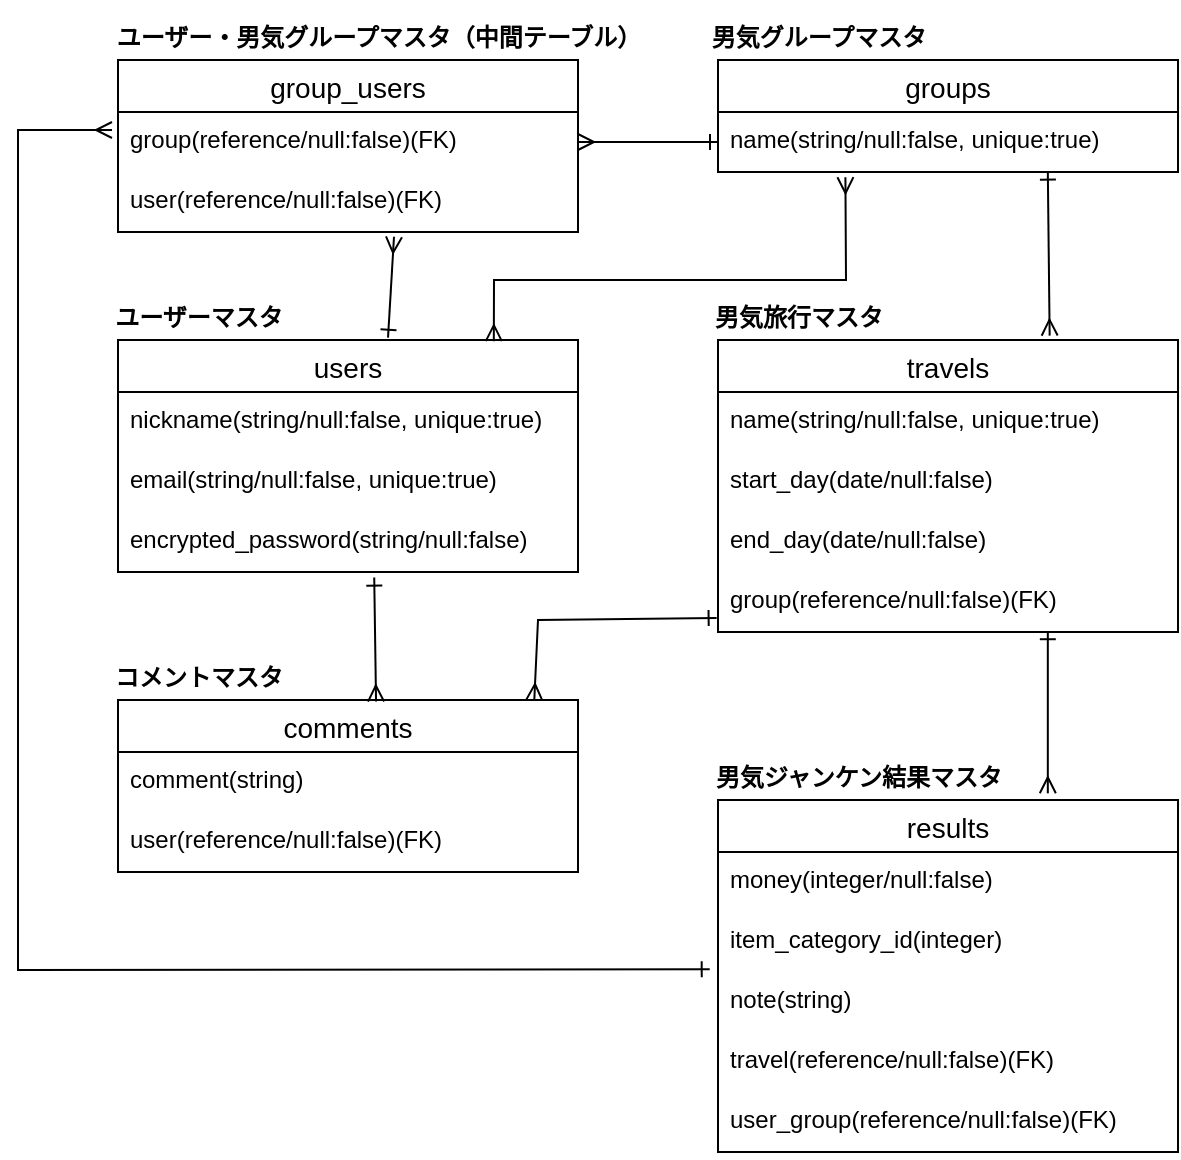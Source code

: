 <mxfile>
    <diagram id="gmgPJ9fsJCGwkUJHvNoy" name="ページ1">
        <mxGraphModel dx="734" dy="634" grid="1" gridSize="10" guides="1" tooltips="1" connect="1" arrows="1" fold="1" page="1" pageScale="1" pageWidth="850" pageHeight="1100" math="0" shadow="0">
            <root>
                <mxCell id="0"/>
                <mxCell id="1" parent="0"/>
                <mxCell id="2" value="users" style="swimlane;fontStyle=0;childLayout=stackLayout;horizontal=1;startSize=26;horizontalStack=0;resizeParent=1;resizeParentMax=0;resizeLast=0;collapsible=1;marginBottom=0;align=center;fontSize=14;" parent="1" vertex="1">
                    <mxGeometry x="180" y="430" width="230" height="116" as="geometry"/>
                </mxCell>
                <mxCell id="3" value="nickname(string/null:false, unique:true)" style="text;strokeColor=none;fillColor=none;spacingLeft=4;spacingRight=4;overflow=hidden;rotatable=0;points=[[0,0.5],[1,0.5]];portConstraint=eastwest;fontSize=12;" parent="2" vertex="1">
                    <mxGeometry y="26" width="230" height="30" as="geometry"/>
                </mxCell>
                <mxCell id="4" value="email(string/null:false, unique:true)" style="text;strokeColor=none;fillColor=none;spacingLeft=4;spacingRight=4;overflow=hidden;rotatable=0;points=[[0,0.5],[1,0.5]];portConstraint=eastwest;fontSize=12;" parent="2" vertex="1">
                    <mxGeometry y="56" width="230" height="30" as="geometry"/>
                </mxCell>
                <mxCell id="5" value="encrypted_password(string/null:false)" style="text;strokeColor=none;fillColor=none;spacingLeft=4;spacingRight=4;overflow=hidden;rotatable=0;points=[[0,0.5],[1,0.5]];portConstraint=eastwest;fontSize=12;" parent="2" vertex="1">
                    <mxGeometry y="86" width="230" height="30" as="geometry"/>
                </mxCell>
                <mxCell id="6" value="&lt;font style=&quot;font-size: 12px&quot;&gt;ユーザーマスタ&lt;/font&gt;" style="text;strokeColor=none;fillColor=none;html=1;fontSize=24;fontStyle=1;verticalAlign=middle;align=center;" parent="1" vertex="1">
                    <mxGeometry x="170" y="400" width="100" height="30" as="geometry"/>
                </mxCell>
                <mxCell id="7" value="group_users" style="swimlane;fontStyle=0;childLayout=stackLayout;horizontal=1;startSize=26;horizontalStack=0;resizeParent=1;resizeParentMax=0;resizeLast=0;collapsible=1;marginBottom=0;align=center;fontSize=14;" parent="1" vertex="1">
                    <mxGeometry x="180" y="290" width="230" height="86" as="geometry"/>
                </mxCell>
                <mxCell id="9" value="group(reference/null:false)(FK)" style="text;strokeColor=none;fillColor=none;spacingLeft=4;spacingRight=4;overflow=hidden;rotatable=0;points=[[0,0.5],[1,0.5]];portConstraint=eastwest;fontSize=12;" parent="7" vertex="1">
                    <mxGeometry y="26" width="230" height="30" as="geometry"/>
                </mxCell>
                <mxCell id="8" value="user(reference/null:false)(FK)" style="text;strokeColor=none;fillColor=none;spacingLeft=4;spacingRight=4;overflow=hidden;rotatable=0;points=[[0,0.5],[1,0.5]];portConstraint=eastwest;fontSize=12;" parent="7" vertex="1">
                    <mxGeometry y="56" width="230" height="30" as="geometry"/>
                </mxCell>
                <mxCell id="10" value="&lt;font style=&quot;font-size: 12px&quot;&gt;ユーザー・男気グループマスタ（中間テーブル）&lt;/font&gt;" style="text;strokeColor=none;fillColor=none;html=1;fontSize=24;fontStyle=1;verticalAlign=middle;align=center;" parent="1" vertex="1">
                    <mxGeometry x="260" y="260" width="100" height="30" as="geometry"/>
                </mxCell>
                <mxCell id="11" value="groups" style="swimlane;fontStyle=0;childLayout=stackLayout;horizontal=1;startSize=26;horizontalStack=0;resizeParent=1;resizeParentMax=0;resizeLast=0;collapsible=1;marginBottom=0;align=center;fontSize=14;" parent="1" vertex="1">
                    <mxGeometry x="480" y="290" width="230" height="56" as="geometry"/>
                </mxCell>
                <mxCell id="12" value="name(string/null:false, unique:true)" style="text;strokeColor=none;fillColor=none;spacingLeft=4;spacingRight=4;overflow=hidden;rotatable=0;points=[[0,0.5],[1,0.5]];portConstraint=eastwest;fontSize=12;" parent="11" vertex="1">
                    <mxGeometry y="26" width="230" height="30" as="geometry"/>
                </mxCell>
                <mxCell id="13" value="&lt;span style=&quot;font-size: 12px&quot;&gt;男気グループマスタ&lt;/span&gt;" style="text;strokeColor=none;fillColor=none;html=1;fontSize=24;fontStyle=1;verticalAlign=middle;align=center;" parent="1" vertex="1">
                    <mxGeometry x="480" y="260" width="100" height="30" as="geometry"/>
                </mxCell>
                <mxCell id="14" value="" style="endArrow=ERmany;html=1;rounded=0;endFill=0;startArrow=ERone;startFill=0;exitX=0;exitY=0.5;exitDx=0;exitDy=0;entryX=1;entryY=0.5;entryDx=0;entryDy=0;" parent="1" source="12" target="9" edge="1">
                    <mxGeometry relative="1" as="geometry">
                        <mxPoint x="120" y="356" as="sourcePoint"/>
                        <mxPoint x="408" y="318" as="targetPoint"/>
                    </mxGeometry>
                </mxCell>
                <mxCell id="15" value="" style="endArrow=ERmany;html=1;rounded=0;endFill=0;startArrow=ERone;startFill=0;exitX=0.587;exitY=-0.01;exitDx=0;exitDy=0;exitPerimeter=0;entryX=0.6;entryY=1.08;entryDx=0;entryDy=0;entryPerimeter=0;" parent="1" source="2" target="8" edge="1">
                    <mxGeometry relative="1" as="geometry">
                        <mxPoint x="110" y="346" as="sourcePoint"/>
                        <mxPoint x="316" y="370" as="targetPoint"/>
                    </mxGeometry>
                </mxCell>
                <mxCell id="16" value="travels" style="swimlane;fontStyle=0;childLayout=stackLayout;horizontal=1;startSize=26;horizontalStack=0;resizeParent=1;resizeParentMax=0;resizeLast=0;collapsible=1;marginBottom=0;align=center;fontSize=14;" parent="1" vertex="1">
                    <mxGeometry x="480" y="430" width="230" height="146" as="geometry"/>
                </mxCell>
                <mxCell id="17" value="name(string/null:false, unique:true)" style="text;strokeColor=none;fillColor=none;spacingLeft=4;spacingRight=4;overflow=hidden;rotatable=0;points=[[0,0.5],[1,0.5]];portConstraint=eastwest;fontSize=12;" parent="16" vertex="1">
                    <mxGeometry y="26" width="230" height="30" as="geometry"/>
                </mxCell>
                <mxCell id="18" value="start_day(date/null:false)" style="text;strokeColor=none;fillColor=none;spacingLeft=4;spacingRight=4;overflow=hidden;rotatable=0;points=[[0,0.5],[1,0.5]];portConstraint=eastwest;fontSize=12;" parent="16" vertex="1">
                    <mxGeometry y="56" width="230" height="30" as="geometry"/>
                </mxCell>
                <mxCell id="19" value="end_day(date/null:false)" style="text;strokeColor=none;fillColor=none;spacingLeft=4;spacingRight=4;overflow=hidden;rotatable=0;points=[[0,0.5],[1,0.5]];portConstraint=eastwest;fontSize=12;" parent="16" vertex="1">
                    <mxGeometry y="86" width="230" height="30" as="geometry"/>
                </mxCell>
                <mxCell id="20" value="group(reference/null:false)(FK)" style="text;strokeColor=none;fillColor=none;spacingLeft=4;spacingRight=4;overflow=hidden;rotatable=0;points=[[0,0.5],[1,0.5]];portConstraint=eastwest;fontSize=12;" parent="16" vertex="1">
                    <mxGeometry y="116" width="230" height="30" as="geometry"/>
                </mxCell>
                <mxCell id="21" value="&lt;span style=&quot;font-size: 12px&quot;&gt;男気旅行マスタ&lt;/span&gt;" style="text;strokeColor=none;fillColor=none;html=1;fontSize=24;fontStyle=1;verticalAlign=middle;align=center;" parent="1" vertex="1">
                    <mxGeometry x="470" y="400" width="100" height="30" as="geometry"/>
                </mxCell>
                <mxCell id="22" value="" style="endArrow=ERmany;html=1;rounded=0;endFill=0;startArrow=ERone;startFill=0;entryX=0.721;entryY=-0.015;entryDx=0;entryDy=0;exitX=0.717;exitY=0.993;exitDx=0;exitDy=0;exitPerimeter=0;entryPerimeter=0;" parent="1" source="12" target="16" edge="1">
                    <mxGeometry relative="1" as="geometry">
                        <mxPoint x="595" y="340" as="sourcePoint"/>
                        <mxPoint x="420" y="341" as="targetPoint"/>
                    </mxGeometry>
                </mxCell>
                <mxCell id="23" value="results" style="swimlane;fontStyle=0;childLayout=stackLayout;horizontal=1;startSize=26;horizontalStack=0;resizeParent=1;resizeParentMax=0;resizeLast=0;collapsible=1;marginBottom=0;align=center;fontSize=14;" parent="1" vertex="1">
                    <mxGeometry x="480" y="660" width="230" height="176" as="geometry"/>
                </mxCell>
                <mxCell id="24" value="money(integer/null:false)" style="text;strokeColor=none;fillColor=none;spacingLeft=4;spacingRight=4;overflow=hidden;rotatable=0;points=[[0,0.5],[1,0.5]];portConstraint=eastwest;fontSize=12;" parent="23" vertex="1">
                    <mxGeometry y="26" width="230" height="30" as="geometry"/>
                </mxCell>
                <mxCell id="25" value="item_category_id(integer)" style="text;strokeColor=none;fillColor=none;spacingLeft=4;spacingRight=4;overflow=hidden;rotatable=0;points=[[0,0.5],[1,0.5]];portConstraint=eastwest;fontSize=12;" parent="23" vertex="1">
                    <mxGeometry y="56" width="230" height="30" as="geometry"/>
                </mxCell>
                <mxCell id="26" value="note(string)" style="text;strokeColor=none;fillColor=none;spacingLeft=4;spacingRight=4;overflow=hidden;rotatable=0;points=[[0,0.5],[1,0.5]];portConstraint=eastwest;fontSize=12;" parent="23" vertex="1">
                    <mxGeometry y="86" width="230" height="30" as="geometry"/>
                </mxCell>
                <mxCell id="27" value="travel(reference/null:false)(FK)" style="text;strokeColor=none;fillColor=none;spacingLeft=4;spacingRight=4;overflow=hidden;rotatable=0;points=[[0,0.5],[1,0.5]];portConstraint=eastwest;fontSize=12;" parent="23" vertex="1">
                    <mxGeometry y="116" width="230" height="30" as="geometry"/>
                </mxCell>
                <mxCell id="28" value="user_group(reference/null:false)(FK)" style="text;strokeColor=none;fillColor=none;spacingLeft=4;spacingRight=4;overflow=hidden;rotatable=0;points=[[0,0.5],[1,0.5]];portConstraint=eastwest;fontSize=12;" parent="23" vertex="1">
                    <mxGeometry y="146" width="230" height="30" as="geometry"/>
                </mxCell>
                <mxCell id="29" value="&lt;span style=&quot;font-size: 12px&quot;&gt;男気ジャンケン結果マスタ&lt;/span&gt;" style="text;strokeColor=none;fillColor=none;html=1;fontSize=24;fontStyle=1;verticalAlign=middle;align=center;" parent="1" vertex="1">
                    <mxGeometry x="500" y="630" width="100" height="30" as="geometry"/>
                </mxCell>
                <mxCell id="30" value="" style="endArrow=ERmany;html=1;rounded=0;endFill=0;startArrow=ERone;startFill=0;exitX=-0.018;exitY=0.953;exitDx=0;exitDy=0;exitPerimeter=0;" parent="1" source="25" edge="1">
                    <mxGeometry relative="1" as="geometry">
                        <mxPoint x="330" y="550" as="sourcePoint"/>
                        <mxPoint x="177" y="325" as="targetPoint"/>
                        <Array as="points">
                            <mxPoint x="130" y="745"/>
                            <mxPoint x="130" y="325"/>
                        </Array>
                    </mxGeometry>
                </mxCell>
                <mxCell id="31" value="" style="endArrow=ERmany;html=1;rounded=0;endFill=0;startArrow=ERone;startFill=0;entryX=0.717;entryY=-0.019;entryDx=0;entryDy=0;exitX=0.717;exitY=0.987;exitDx=0;exitDy=0;exitPerimeter=0;entryPerimeter=0;" parent="1" source="20" target="23" edge="1">
                    <mxGeometry relative="1" as="geometry">
                        <mxPoint x="654.91" y="355.79" as="sourcePoint"/>
                        <mxPoint x="655.83" y="437.81" as="targetPoint"/>
                    </mxGeometry>
                </mxCell>
                <mxCell id="32" value="&lt;font style=&quot;font-size: 12px&quot;&gt;コメントマスタ&lt;/font&gt;" style="text;strokeColor=none;fillColor=none;html=1;fontSize=24;fontStyle=1;verticalAlign=middle;align=center;" parent="1" vertex="1">
                    <mxGeometry x="170" y="580" width="100" height="30" as="geometry"/>
                </mxCell>
                <mxCell id="33" value="comments" style="swimlane;fontStyle=0;childLayout=stackLayout;horizontal=1;startSize=26;horizontalStack=0;resizeParent=1;resizeParentMax=0;resizeLast=0;collapsible=1;marginBottom=0;align=center;fontSize=14;" parent="1" vertex="1">
                    <mxGeometry x="180" y="610" width="230" height="86" as="geometry"/>
                </mxCell>
                <mxCell id="34" value="comment(string)" style="text;strokeColor=none;fillColor=none;spacingLeft=4;spacingRight=4;overflow=hidden;rotatable=0;points=[[0,0.5],[1,0.5]];portConstraint=eastwest;fontSize=12;" parent="33" vertex="1">
                    <mxGeometry y="26" width="230" height="30" as="geometry"/>
                </mxCell>
                <mxCell id="35" value="user(reference/null:false)(FK)" style="text;strokeColor=none;fillColor=none;spacingLeft=4;spacingRight=4;overflow=hidden;rotatable=0;points=[[0,0.5],[1,0.5]];portConstraint=eastwest;fontSize=12;" parent="33" vertex="1">
                    <mxGeometry y="56" width="230" height="30" as="geometry"/>
                </mxCell>
                <mxCell id="36" value="" style="endArrow=ERmany;html=1;rounded=0;endFill=0;startArrow=ERone;startFill=0;exitX=0.557;exitY=1.093;exitDx=0;exitDy=0;exitPerimeter=0;entryX=0.561;entryY=0.009;entryDx=0;entryDy=0;entryPerimeter=0;" parent="1" source="5" target="33" edge="1">
                    <mxGeometry relative="1" as="geometry">
                        <mxPoint x="362.5" y="440" as="sourcePoint"/>
                        <mxPoint x="358" y="387" as="targetPoint"/>
                    </mxGeometry>
                </mxCell>
                <mxCell id="37" value="" style="endArrow=ERmany;html=1;rounded=0;endFill=0;startArrow=ERone;startFill=0;exitX=-0.003;exitY=0.767;exitDx=0;exitDy=0;entryX=0.905;entryY=0;entryDx=0;entryDy=0;entryPerimeter=0;exitPerimeter=0;" parent="1" source="20" target="33" edge="1">
                    <mxGeometry relative="1" as="geometry">
                        <mxPoint x="318.11" y="558.79" as="sourcePoint"/>
                        <mxPoint x="319.03" y="620.774" as="targetPoint"/>
                        <Array as="points">
                            <mxPoint x="390" y="570"/>
                        </Array>
                    </mxGeometry>
                </mxCell>
                <mxCell id="38" value="" style="endArrow=ERmany;html=1;rounded=0;endFill=0;startArrow=ERmany;startFill=0;exitX=0.277;exitY=1.087;exitDx=0;exitDy=0;entryX=0.817;entryY=0.005;entryDx=0;entryDy=0;entryPerimeter=0;exitPerimeter=0;" parent="1" source="12" target="2" edge="1">
                    <mxGeometry relative="1" as="geometry">
                        <mxPoint x="490" y="341" as="sourcePoint"/>
                        <mxPoint x="420" y="341" as="targetPoint"/>
                        <Array as="points">
                            <mxPoint x="544" y="400"/>
                            <mxPoint x="368" y="400"/>
                        </Array>
                    </mxGeometry>
                </mxCell>
            </root>
        </mxGraphModel>
    </diagram>
</mxfile>